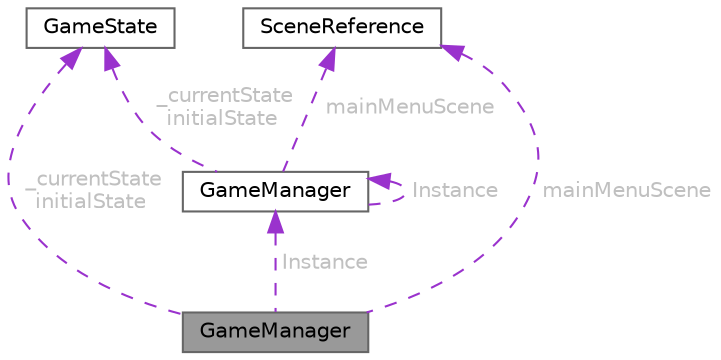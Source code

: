 digraph "GameManager"
{
 // LATEX_PDF_SIZE
  bgcolor="transparent";
  edge [fontname=Helvetica,fontsize=10,labelfontname=Helvetica,labelfontsize=10];
  node [fontname=Helvetica,fontsize=10,shape=box,height=0.2,width=0.4];
  Node1 [id="Node000001",label="GameManager",height=0.2,width=0.4,color="gray40", fillcolor="grey60", style="filled", fontcolor="black",tooltip="A state machine that controls the flow of the gameplay."];
  Node2 -> Node1 [id="edge13_Node000001_Node000002",dir="back",color="darkorchid3",style="dashed",tooltip=" ",label=" Instance",fontcolor="grey" ];
  Node2 [id="Node000002",label="GameManager",height=0.2,width=0.4,color="gray40", fillcolor="white", style="filled",URL="$class_game_manager_1_1_game_manager.html",tooltip="A state machine that controls the flow of the gameplay."];
  Node2 -> Node2 [id="edge14_Node000002_Node000002",dir="back",color="darkorchid3",style="dashed",tooltip=" ",label=" Instance",fontcolor="grey" ];
  Node3 -> Node2 [id="edge15_Node000002_Node000003",dir="back",color="darkorchid3",style="dashed",tooltip=" ",label=" _currentState\ninitialState",fontcolor="grey" ];
  Node3 [id="Node000003",label="GameState",height=0.2,width=0.4,color="gray40", fillcolor="white", style="filled",URL="$class_game_manager_1_1_game_state.html",tooltip="A state governed by the GameManager."];
  Node4 -> Node2 [id="edge16_Node000002_Node000004",dir="back",color="darkorchid3",style="dashed",tooltip=" ",label=" mainMenuScene",fontcolor="grey" ];
  Node4 [id="Node000004",label="SceneReference",height=0.2,width=0.4,color="gray40", fillcolor="white", style="filled",URL="$class_tymski_1_1_scene_reference.html",tooltip="A wrapper that provides the means to safely serialize Scene Asset References."];
  Node3 -> Node1 [id="edge17_Node000001_Node000003",dir="back",color="darkorchid3",style="dashed",tooltip=" ",label=" _currentState\ninitialState",fontcolor="grey" ];
  Node4 -> Node1 [id="edge18_Node000001_Node000004",dir="back",color="darkorchid3",style="dashed",tooltip=" ",label=" mainMenuScene",fontcolor="grey" ];
}
